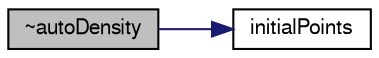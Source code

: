 digraph "~autoDensity"
{
  bgcolor="transparent";
  edge [fontname="FreeSans",fontsize="10",labelfontname="FreeSans",labelfontsize="10"];
  node [fontname="FreeSans",fontsize="10",shape=record];
  rankdir="LR";
  Node2 [label="~autoDensity",height=0.2,width=0.4,color="black", fillcolor="grey75", style="filled", fontcolor="black"];
  Node2 -> Node3 [color="midnightblue",fontsize="10",style="solid",fontname="FreeSans"];
  Node3 [label="initialPoints",height=0.2,width=0.4,color="black",URL="$a31526.html#a2fc63206f16b4ecebc2e4b977097c778",tooltip="Return the initial points for the conformalVoronoiMesh. "];
}
